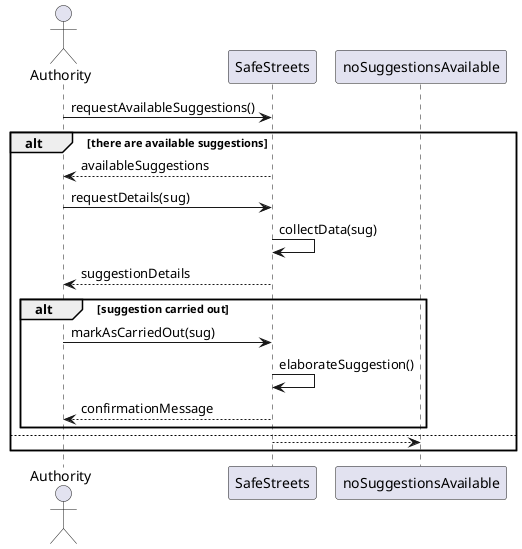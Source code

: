 @startuml rasd_sequence_diagram_uc_2_3
skinparam Shadowing false

actor Authority as A
participant SafeStreets as SS

A -> SS : requestAvailableSuggestions()
alt there are available suggestions
SS --> A : availableSuggestions
A -> SS : requestDetails(sug)
SS -> SS : collectData(sug)
SS --> A : suggestionDetails
alt suggestion carried out 
A -> SS : markAsCarriedOut(sug)
SS -> SS : elaborateSuggestion()
SS --> A : confirmationMessage
end
else
SS --> noSuggestionsAvailable
end


@enduml